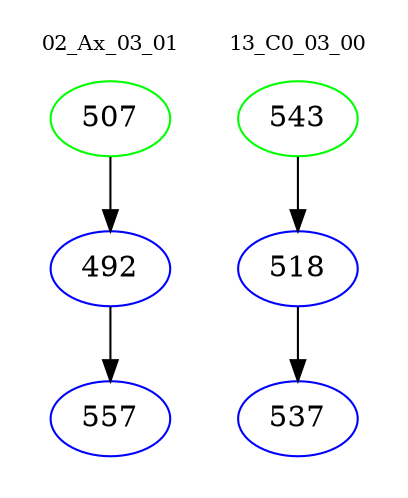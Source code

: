 digraph{
subgraph cluster_0 {
color = white
label = "02_Ax_03_01";
fontsize=10;
T0_507 [label="507", color="green"]
T0_507 -> T0_492 [color="black"]
T0_492 [label="492", color="blue"]
T0_492 -> T0_557 [color="black"]
T0_557 [label="557", color="blue"]
}
subgraph cluster_1 {
color = white
label = "13_C0_03_00";
fontsize=10;
T1_543 [label="543", color="green"]
T1_543 -> T1_518 [color="black"]
T1_518 [label="518", color="blue"]
T1_518 -> T1_537 [color="black"]
T1_537 [label="537", color="blue"]
}
}
